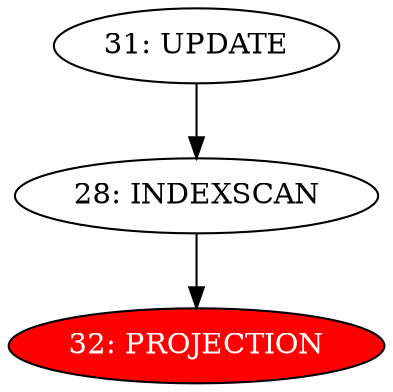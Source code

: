 digraph name {
28 [label="28: INDEXSCAN" ];
28 -> 32;
32 [label="32: PROJECTION" fontcolor="white" style="filled" fillcolor="red"];
31 [label="31: UPDATE" ];
31 -> 28;

}

